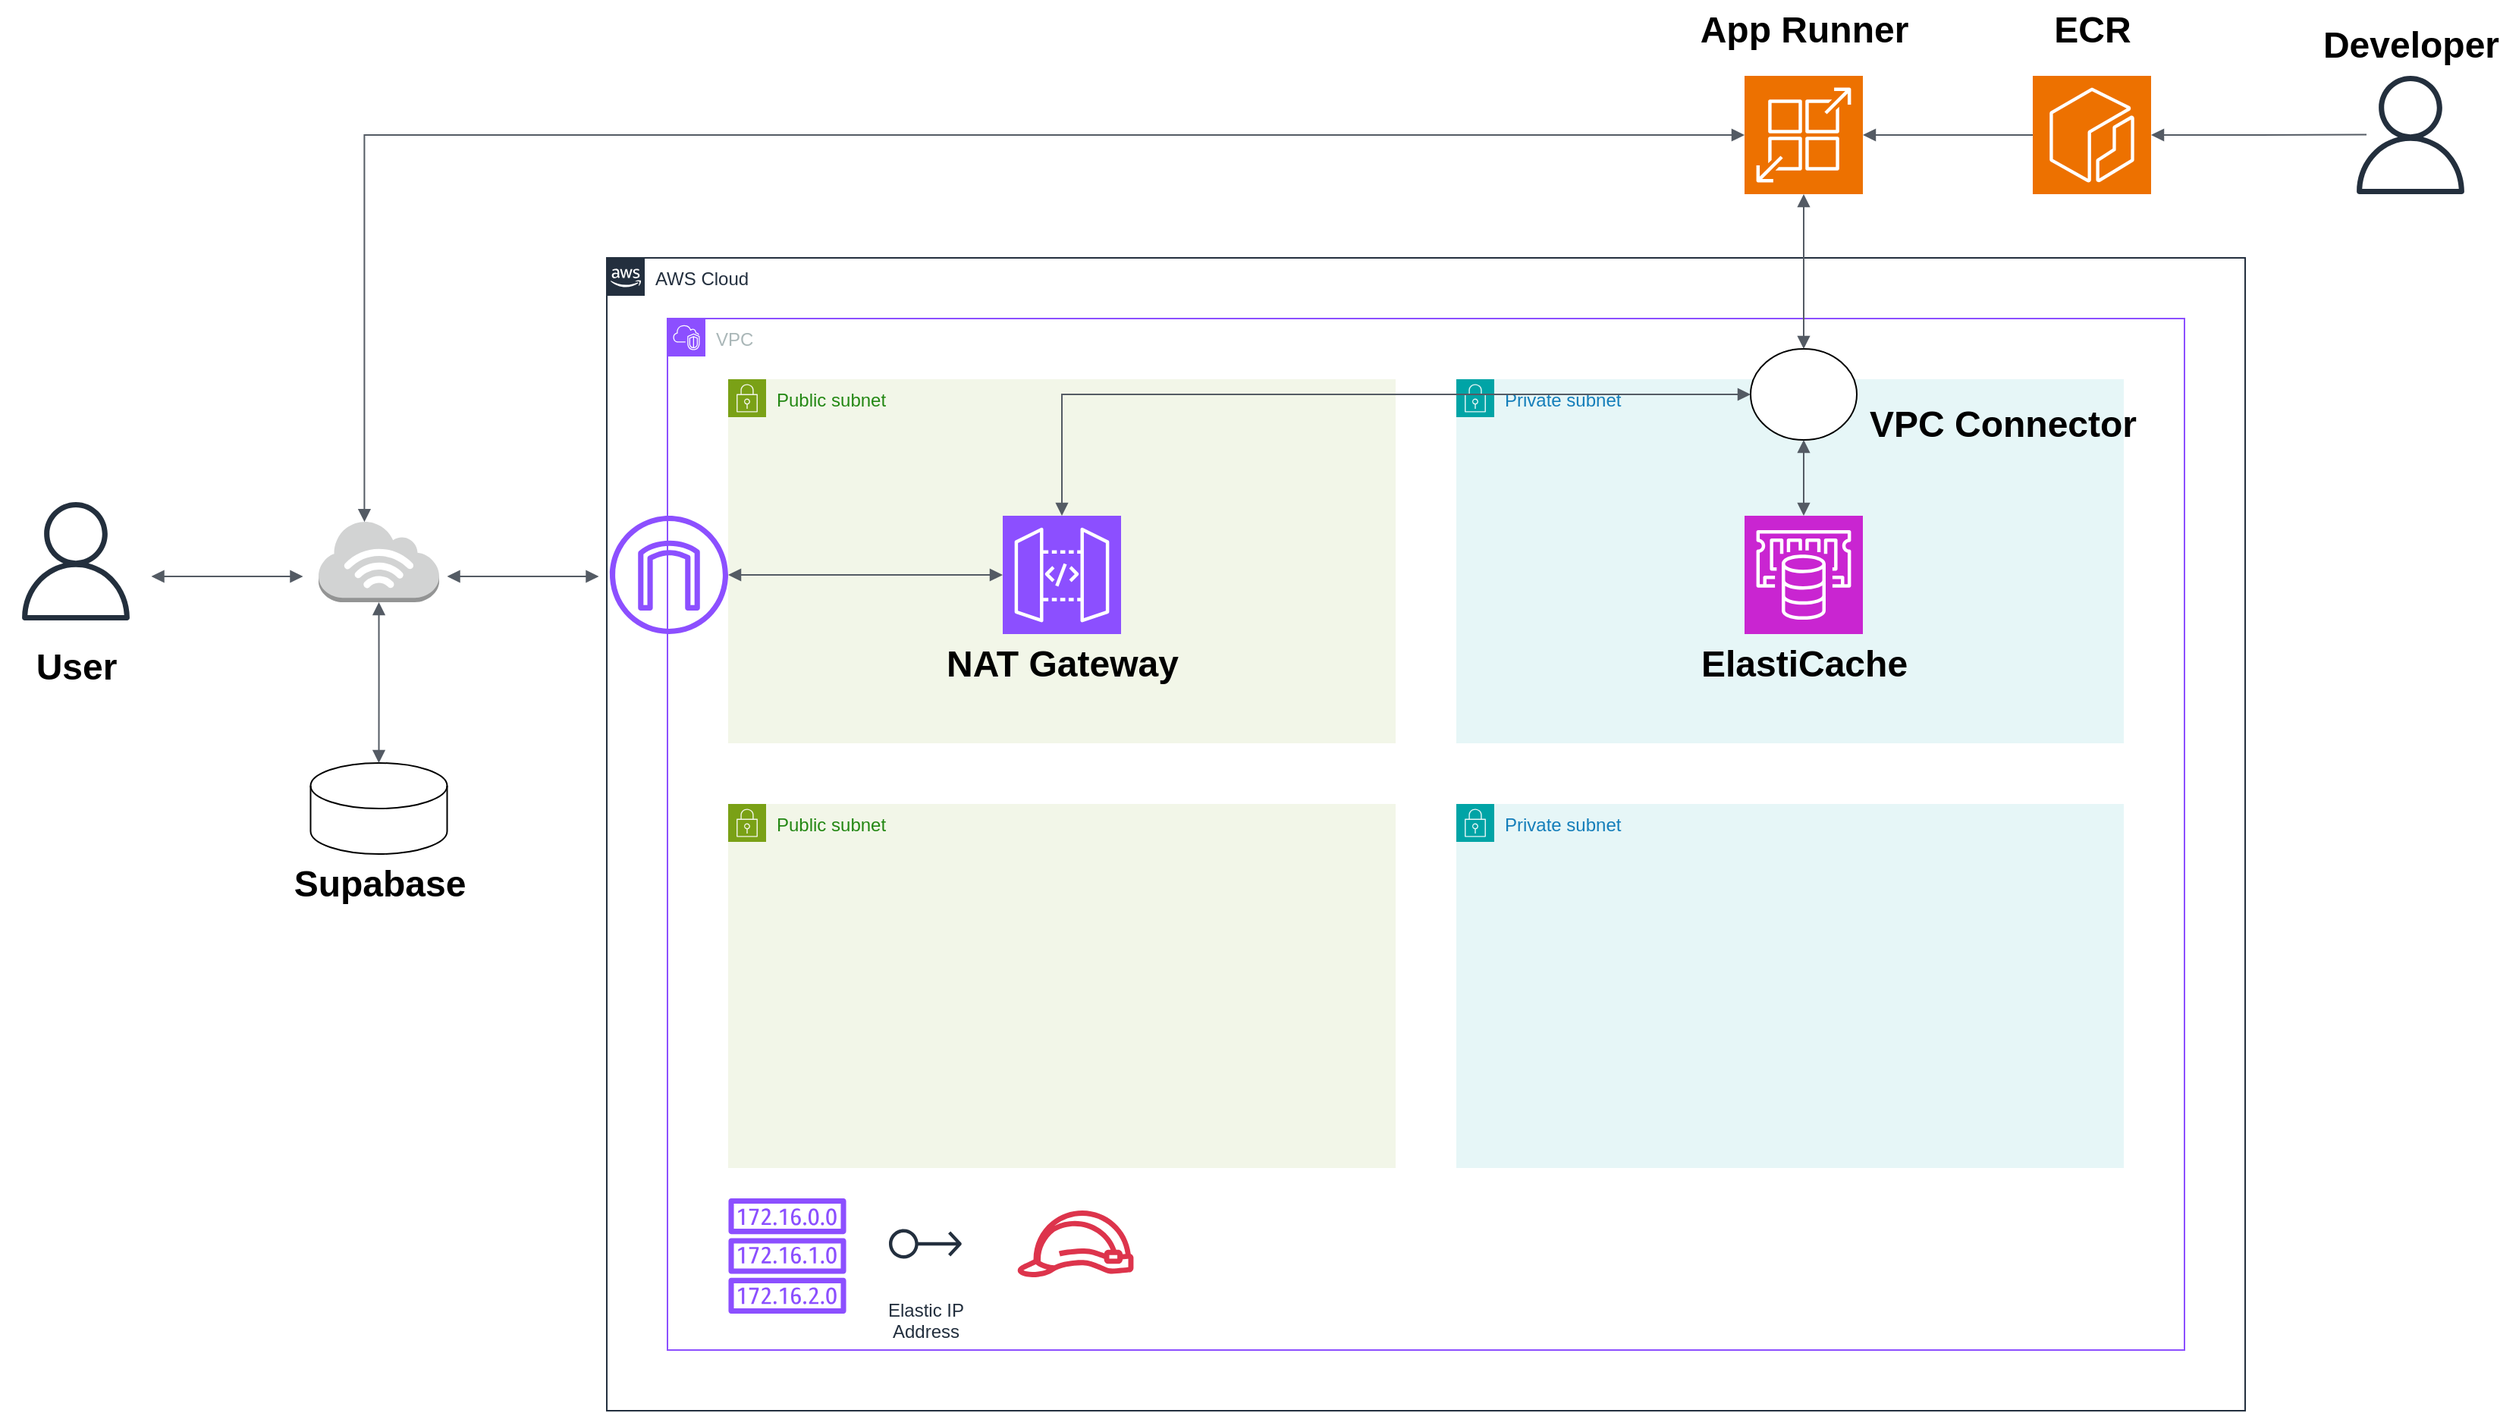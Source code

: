 <mxfile version="24.7.16">
  <diagram id="Ht1M8jgEwFfnCIfOTk4-" name="Page-1">
    <mxGraphModel dx="4392" dy="3310" grid="1" gridSize="10" guides="1" tooltips="1" connect="1" arrows="1" fold="1" page="1" pageScale="1" pageWidth="1169" pageHeight="827" math="0" shadow="0">
      <root>
        <mxCell id="0" />
        <mxCell id="1" parent="0" />
        <mxCell id="UEzPUAAOIrF-is8g5C7q-74" value="AWS Cloud" style="points=[[0,0],[0.25,0],[0.5,0],[0.75,0],[1,0],[1,0.25],[1,0.5],[1,0.75],[1,1],[0.75,1],[0.5,1],[0.25,1],[0,1],[0,0.75],[0,0.5],[0,0.25]];outlineConnect=0;gradientColor=none;html=1;whiteSpace=wrap;fontSize=12;fontStyle=0;shape=mxgraph.aws4.group;grIcon=mxgraph.aws4.group_aws_cloud_alt;strokeColor=#232F3E;fillColor=none;verticalAlign=top;align=left;spacingLeft=30;fontColor=#232F3E;dashed=0;labelBackgroundColor=#ffffff;container=1;pointerEvents=0;collapsible=0;recursiveResize=0;" parent="1" vertex="1">
          <mxGeometry x="40" y="80" width="1080" height="760" as="geometry" />
        </mxCell>
        <mxCell id="g3gq_HhnG7qoFRwAYCXK-2" value="VPC" style="points=[[0,0],[0.25,0],[0.5,0],[0.75,0],[1,0],[1,0.25],[1,0.5],[1,0.75],[1,1],[0.75,1],[0.5,1],[0.25,1],[0,1],[0,0.75],[0,0.5],[0,0.25]];outlineConnect=0;gradientColor=none;html=1;whiteSpace=wrap;fontSize=12;fontStyle=0;container=1;pointerEvents=0;collapsible=0;recursiveResize=0;shape=mxgraph.aws4.group;grIcon=mxgraph.aws4.group_vpc2;strokeColor=#8C4FFF;fillColor=none;verticalAlign=top;align=left;spacingLeft=30;fontColor=#AAB7B8;dashed=0;" vertex="1" parent="1">
          <mxGeometry x="80" y="120" width="1000" height="680" as="geometry" />
        </mxCell>
        <mxCell id="g3gq_HhnG7qoFRwAYCXK-3" value="Public subnet" style="points=[[0,0],[0.25,0],[0.5,0],[0.75,0],[1,0],[1,0.25],[1,0.5],[1,0.75],[1,1],[0.75,1],[0.5,1],[0.25,1],[0,1],[0,0.75],[0,0.5],[0,0.25]];outlineConnect=0;gradientColor=none;html=1;whiteSpace=wrap;fontSize=12;fontStyle=0;container=1;pointerEvents=0;collapsible=0;recursiveResize=0;shape=mxgraph.aws4.group;grIcon=mxgraph.aws4.group_security_group;grStroke=0;strokeColor=#7AA116;fillColor=#F2F6E8;verticalAlign=top;align=left;spacingLeft=30;fontColor=#248814;dashed=0;" vertex="1" parent="g3gq_HhnG7qoFRwAYCXK-2">
          <mxGeometry x="40" y="320" width="440" height="240" as="geometry" />
        </mxCell>
        <mxCell id="g3gq_HhnG7qoFRwAYCXK-4" value="Public subnet" style="points=[[0,0],[0.25,0],[0.5,0],[0.75,0],[1,0],[1,0.25],[1,0.5],[1,0.75],[1,1],[0.75,1],[0.5,1],[0.25,1],[0,1],[0,0.75],[0,0.5],[0,0.25]];outlineConnect=0;gradientColor=none;html=1;whiteSpace=wrap;fontSize=12;fontStyle=0;container=1;pointerEvents=0;collapsible=0;recursiveResize=0;shape=mxgraph.aws4.group;grIcon=mxgraph.aws4.group_security_group;grStroke=0;strokeColor=#7AA116;fillColor=#F2F6E8;verticalAlign=top;align=left;spacingLeft=30;fontColor=#248814;dashed=0;" vertex="1" parent="g3gq_HhnG7qoFRwAYCXK-2">
          <mxGeometry x="40" y="40" width="440" height="240" as="geometry" />
        </mxCell>
        <mxCell id="g3gq_HhnG7qoFRwAYCXK-8" value="" style="sketch=0;points=[[0,0,0],[0.25,0,0],[0.5,0,0],[0.75,0,0],[1,0,0],[0,1,0],[0.25,1,0],[0.5,1,0],[0.75,1,0],[1,1,0],[0,0.25,0],[0,0.5,0],[0,0.75,0],[1,0.25,0],[1,0.5,0],[1,0.75,0]];outlineConnect=0;fontColor=#232F3E;fillColor=#8C4FFF;strokeColor=#ffffff;dashed=0;verticalLabelPosition=bottom;verticalAlign=top;align=center;html=1;fontSize=12;fontStyle=0;aspect=fixed;shape=mxgraph.aws4.resourceIcon;resIcon=mxgraph.aws4.api_gateway;" vertex="1" parent="g3gq_HhnG7qoFRwAYCXK-4">
          <mxGeometry x="181" y="90" width="78" height="78" as="geometry" />
        </mxCell>
        <mxCell id="g3gq_HhnG7qoFRwAYCXK-25" value="NAT Gateway" style="text;strokeColor=none;fillColor=none;html=1;fontSize=24;fontStyle=1;verticalAlign=middle;align=center;" vertex="1" parent="g3gq_HhnG7qoFRwAYCXK-4">
          <mxGeometry x="170" y="168" width="100" height="40" as="geometry" />
        </mxCell>
        <mxCell id="g3gq_HhnG7qoFRwAYCXK-5" value="Private subnet" style="points=[[0,0],[0.25,0],[0.5,0],[0.75,0],[1,0],[1,0.25],[1,0.5],[1,0.75],[1,1],[0.75,1],[0.5,1],[0.25,1],[0,1],[0,0.75],[0,0.5],[0,0.25]];outlineConnect=0;gradientColor=none;html=1;whiteSpace=wrap;fontSize=12;fontStyle=0;container=1;pointerEvents=0;collapsible=0;recursiveResize=0;shape=mxgraph.aws4.group;grIcon=mxgraph.aws4.group_security_group;grStroke=0;strokeColor=#00A4A6;fillColor=#E6F6F7;verticalAlign=top;align=left;spacingLeft=30;fontColor=#147EBA;dashed=0;" vertex="1" parent="g3gq_HhnG7qoFRwAYCXK-2">
          <mxGeometry x="520" y="40" width="440" height="240" as="geometry" />
        </mxCell>
        <mxCell id="g3gq_HhnG7qoFRwAYCXK-9" value="" style="sketch=0;points=[[0,0,0],[0.25,0,0],[0.5,0,0],[0.75,0,0],[1,0,0],[0,1,0],[0.25,1,0],[0.5,1,0],[0.75,1,0],[1,1,0],[0,0.25,0],[0,0.5,0],[0,0.75,0],[1,0.25,0],[1,0.5,0],[1,0.75,0]];outlineConnect=0;fontColor=#232F3E;fillColor=#C925D1;strokeColor=#ffffff;dashed=0;verticalLabelPosition=bottom;verticalAlign=top;align=center;html=1;fontSize=12;fontStyle=0;aspect=fixed;shape=mxgraph.aws4.resourceIcon;resIcon=mxgraph.aws4.elasticache;" vertex="1" parent="g3gq_HhnG7qoFRwAYCXK-5">
          <mxGeometry x="190" y="90" width="78" height="78" as="geometry" />
        </mxCell>
        <mxCell id="g3gq_HhnG7qoFRwAYCXK-26" value="ElastiCache" style="text;strokeColor=none;fillColor=none;html=1;fontSize=24;fontStyle=1;verticalAlign=middle;align=center;" vertex="1" parent="g3gq_HhnG7qoFRwAYCXK-5">
          <mxGeometry x="179" y="168" width="100" height="40" as="geometry" />
        </mxCell>
        <mxCell id="g3gq_HhnG7qoFRwAYCXK-37" value="VPC Connector" style="text;strokeColor=none;fillColor=none;html=1;fontSize=24;fontStyle=1;verticalAlign=middle;align=center;" vertex="1" parent="g3gq_HhnG7qoFRwAYCXK-5">
          <mxGeometry x="310" y="10" width="100" height="40" as="geometry" />
        </mxCell>
        <mxCell id="g3gq_HhnG7qoFRwAYCXK-6" value="Private subnet" style="points=[[0,0],[0.25,0],[0.5,0],[0.75,0],[1,0],[1,0.25],[1,0.5],[1,0.75],[1,1],[0.75,1],[0.5,1],[0.25,1],[0,1],[0,0.75],[0,0.5],[0,0.25]];outlineConnect=0;gradientColor=none;html=1;whiteSpace=wrap;fontSize=12;fontStyle=0;container=1;pointerEvents=0;collapsible=0;recursiveResize=0;shape=mxgraph.aws4.group;grIcon=mxgraph.aws4.group_security_group;grStroke=0;strokeColor=#00A4A6;fillColor=#E6F6F7;verticalAlign=top;align=left;spacingLeft=30;fontColor=#147EBA;dashed=0;" vertex="1" parent="g3gq_HhnG7qoFRwAYCXK-2">
          <mxGeometry x="520" y="320" width="440" height="240" as="geometry" />
        </mxCell>
        <mxCell id="g3gq_HhnG7qoFRwAYCXK-10" value="" style="sketch=0;outlineConnect=0;fontColor=#232F3E;gradientColor=none;fillColor=#8C4FFF;strokeColor=none;dashed=0;verticalLabelPosition=bottom;verticalAlign=top;align=center;html=1;fontSize=12;fontStyle=0;aspect=fixed;pointerEvents=1;shape=mxgraph.aws4.route_table;" vertex="1" parent="g3gq_HhnG7qoFRwAYCXK-2">
          <mxGeometry x="40" y="580" width="78" height="76" as="geometry" />
        </mxCell>
        <mxCell id="g3gq_HhnG7qoFRwAYCXK-13" value="Elastic IP&#xa;Address" style="sketch=0;outlineConnect=0;fontColor=#232F3E;gradientColor=none;strokeColor=#232F3E;fillColor=#ffffff;dashed=0;verticalLabelPosition=bottom;verticalAlign=top;align=center;html=1;fontSize=12;fontStyle=0;aspect=fixed;shape=mxgraph.aws4.resourceIcon;resIcon=mxgraph.aws4.elastic_ip_address;" vertex="1" parent="g3gq_HhnG7qoFRwAYCXK-2">
          <mxGeometry x="140" y="580" width="60" height="60" as="geometry" />
        </mxCell>
        <mxCell id="g3gq_HhnG7qoFRwAYCXK-15" value="" style="sketch=0;outlineConnect=0;fontColor=#232F3E;gradientColor=none;fillColor=#DD344C;strokeColor=none;dashed=0;verticalLabelPosition=bottom;verticalAlign=top;align=center;html=1;fontSize=12;fontStyle=0;aspect=fixed;pointerEvents=1;shape=mxgraph.aws4.role;" vertex="1" parent="g3gq_HhnG7qoFRwAYCXK-2">
          <mxGeometry x="230" y="588" width="78" height="44" as="geometry" />
        </mxCell>
        <mxCell id="g3gq_HhnG7qoFRwAYCXK-11" value="" style="sketch=0;outlineConnect=0;fontColor=#232F3E;gradientColor=none;fillColor=#8C4FFF;strokeColor=none;dashed=0;verticalLabelPosition=bottom;verticalAlign=top;align=center;html=1;fontSize=12;fontStyle=0;aspect=fixed;pointerEvents=1;shape=mxgraph.aws4.internet_gateway;" vertex="1" parent="g3gq_HhnG7qoFRwAYCXK-2">
          <mxGeometry x="-38" y="130" width="78" height="78" as="geometry" />
        </mxCell>
        <mxCell id="g3gq_HhnG7qoFRwAYCXK-48" value="" style="edgeStyle=orthogonalEdgeStyle;html=1;endArrow=block;elbow=vertical;startArrow=block;startFill=1;endFill=1;strokeColor=#545B64;rounded=0;entryX=0;entryY=0.5;entryDx=0;entryDy=0;entryPerimeter=0;" edge="1" parent="g3gq_HhnG7qoFRwAYCXK-2" source="g3gq_HhnG7qoFRwAYCXK-11" target="g3gq_HhnG7qoFRwAYCXK-8">
          <mxGeometry width="100" relative="1" as="geometry">
            <mxPoint x="370" y="320" as="sourcePoint" />
            <mxPoint x="470" y="320" as="targetPoint" />
          </mxGeometry>
        </mxCell>
        <mxCell id="g3gq_HhnG7qoFRwAYCXK-7" value="" style="sketch=0;points=[[0,0,0],[0.25,0,0],[0.5,0,0],[0.75,0,0],[1,0,0],[0,1,0],[0.25,1,0],[0.5,1,0],[0.75,1,0],[1,1,0],[0,0.25,0],[0,0.5,0],[0,0.75,0],[1,0.25,0],[1,0.5,0],[1,0.75,0]];outlineConnect=0;fontColor=#232F3E;fillColor=#ED7100;strokeColor=#ffffff;dashed=0;verticalLabelPosition=bottom;verticalAlign=top;align=center;html=1;fontSize=12;fontStyle=0;aspect=fixed;shape=mxgraph.aws4.resourceIcon;resIcon=mxgraph.aws4.app_runner;" vertex="1" parent="1">
          <mxGeometry x="790" y="-40" width="78" height="78" as="geometry" />
        </mxCell>
        <mxCell id="g3gq_HhnG7qoFRwAYCXK-14" value="" style="sketch=0;points=[[0,0,0],[0.25,0,0],[0.5,0,0],[0.75,0,0],[1,0,0],[0,1,0],[0.25,1,0],[0.5,1,0],[0.75,1,0],[1,1,0],[0,0.25,0],[0,0.5,0],[0,0.75,0],[1,0.25,0],[1,0.5,0],[1,0.75,0]];outlineConnect=0;fontColor=#232F3E;fillColor=#ED7100;strokeColor=#ffffff;dashed=0;verticalLabelPosition=bottom;verticalAlign=top;align=center;html=1;fontSize=12;fontStyle=0;aspect=fixed;shape=mxgraph.aws4.resourceIcon;resIcon=mxgraph.aws4.ecr;" vertex="1" parent="1">
          <mxGeometry x="980" y="-40" width="78" height="78" as="geometry" />
        </mxCell>
        <mxCell id="g3gq_HhnG7qoFRwAYCXK-17" value="" style="sketch=0;outlineConnect=0;fontColor=#232F3E;gradientColor=none;fillColor=#232F3D;strokeColor=none;dashed=0;verticalLabelPosition=bottom;verticalAlign=top;align=center;html=1;fontSize=12;fontStyle=0;aspect=fixed;pointerEvents=1;shape=mxgraph.aws4.user;" vertex="1" parent="1">
          <mxGeometry x="-349" y="241" width="78" height="78" as="geometry" />
        </mxCell>
        <mxCell id="g3gq_HhnG7qoFRwAYCXK-24" value="" style="edgeStyle=orthogonalEdgeStyle;html=1;endArrow=block;elbow=vertical;startArrow=none;endFill=1;strokeColor=#545B64;rounded=0;entryX=1;entryY=0.5;entryDx=0;entryDy=0;entryPerimeter=0;exitX=0;exitY=0.5;exitDx=0;exitDy=0;exitPerimeter=0;" edge="1" parent="1" source="g3gq_HhnG7qoFRwAYCXK-14" target="g3gq_HhnG7qoFRwAYCXK-7">
          <mxGeometry width="100" relative="1" as="geometry">
            <mxPoint x="920" y="30" as="sourcePoint" />
            <mxPoint x="800" y="299" as="targetPoint" />
          </mxGeometry>
        </mxCell>
        <mxCell id="g3gq_HhnG7qoFRwAYCXK-27" value="App Runner" style="text;strokeColor=none;fillColor=none;html=1;fontSize=24;fontStyle=1;verticalAlign=middle;align=center;" vertex="1" parent="1">
          <mxGeometry x="779" y="-90" width="100" height="40" as="geometry" />
        </mxCell>
        <mxCell id="g3gq_HhnG7qoFRwAYCXK-29" value="ECR" style="text;strokeColor=none;fillColor=none;html=1;fontSize=24;fontStyle=1;verticalAlign=middle;align=center;" vertex="1" parent="1">
          <mxGeometry x="969" y="-90" width="100" height="40" as="geometry" />
        </mxCell>
        <mxCell id="g3gq_HhnG7qoFRwAYCXK-30" value="" style="sketch=0;outlineConnect=0;fontColor=#232F3E;gradientColor=none;fillColor=#232F3D;strokeColor=none;dashed=0;verticalLabelPosition=bottom;verticalAlign=top;align=center;html=1;fontSize=12;fontStyle=0;aspect=fixed;pointerEvents=1;shape=mxgraph.aws4.user;" vertex="1" parent="1">
          <mxGeometry x="1190" y="-40" width="78" height="78" as="geometry" />
        </mxCell>
        <mxCell id="g3gq_HhnG7qoFRwAYCXK-32" value="" style="edgeStyle=orthogonalEdgeStyle;html=1;endArrow=none;elbow=vertical;startArrow=block;startFill=1;strokeColor=#545B64;rounded=0;exitX=1;exitY=0.5;exitDx=0;exitDy=0;exitPerimeter=0;" edge="1" parent="1" source="g3gq_HhnG7qoFRwAYCXK-14">
          <mxGeometry width="100" relative="1" as="geometry">
            <mxPoint x="1100" y="-1.28" as="sourcePoint" />
            <mxPoint x="1200" y="-1.28" as="targetPoint" />
          </mxGeometry>
        </mxCell>
        <mxCell id="g3gq_HhnG7qoFRwAYCXK-33" value="Developer" style="text;strokeColor=none;fillColor=none;html=1;fontSize=24;fontStyle=1;verticalAlign=middle;align=center;" vertex="1" parent="1">
          <mxGeometry x="1179" y="-80" width="100" height="40" as="geometry" />
        </mxCell>
        <mxCell id="g3gq_HhnG7qoFRwAYCXK-34" value="User" style="text;strokeColor=none;fillColor=none;html=1;fontSize=24;fontStyle=1;verticalAlign=middle;align=center;" vertex="1" parent="1">
          <mxGeometry x="-360" y="330" width="100" height="40" as="geometry" />
        </mxCell>
        <mxCell id="g3gq_HhnG7qoFRwAYCXK-35" value="" style="ellipse;whiteSpace=wrap;html=1;" vertex="1" parent="1">
          <mxGeometry x="794" y="140" width="70" height="60" as="geometry" />
        </mxCell>
        <mxCell id="g3gq_HhnG7qoFRwAYCXK-38" value="" style="outlineConnect=0;dashed=0;verticalLabelPosition=bottom;verticalAlign=top;align=center;html=1;shape=mxgraph.aws3.internet_3;fillColor=#D2D3D3;gradientColor=none;" vertex="1" parent="1">
          <mxGeometry x="-150" y="253" width="79.5" height="54" as="geometry" />
        </mxCell>
        <mxCell id="g3gq_HhnG7qoFRwAYCXK-41" value="" style="shape=cylinder3;whiteSpace=wrap;html=1;boundedLbl=1;backgroundOutline=1;size=15;" vertex="1" parent="1">
          <mxGeometry x="-155.25" y="413" width="90" height="60" as="geometry" />
        </mxCell>
        <mxCell id="g3gq_HhnG7qoFRwAYCXK-42" value="Supabase" style="text;strokeColor=none;fillColor=none;html=1;fontSize=24;fontStyle=1;verticalAlign=middle;align=center;" vertex="1" parent="1">
          <mxGeometry x="-160.25" y="473" width="100" height="40" as="geometry" />
        </mxCell>
        <mxCell id="g3gq_HhnG7qoFRwAYCXK-43" value="" style="edgeStyle=orthogonalEdgeStyle;html=1;endArrow=block;elbow=vertical;startArrow=block;startFill=1;endFill=1;strokeColor=#545B64;rounded=0;exitX=0.5;exitY=0;exitDx=0;exitDy=0;exitPerimeter=0;" edge="1" parent="1" source="g3gq_HhnG7qoFRwAYCXK-41" target="g3gq_HhnG7qoFRwAYCXK-38">
          <mxGeometry width="100" relative="1" as="geometry">
            <mxPoint x="-165.5" y="380" as="sourcePoint" />
            <mxPoint x="-65.5" y="380" as="targetPoint" />
          </mxGeometry>
        </mxCell>
        <mxCell id="g3gq_HhnG7qoFRwAYCXK-44" value="" style="edgeStyle=orthogonalEdgeStyle;html=1;endArrow=block;elbow=vertical;startArrow=block;startFill=1;endFill=1;strokeColor=#545B64;rounded=0;entryX=0;entryY=0.5;entryDx=0;entryDy=0;entryPerimeter=0;exitX=0.38;exitY=0.02;exitDx=0;exitDy=0;exitPerimeter=0;" edge="1" parent="1" source="g3gq_HhnG7qoFRwAYCXK-38" target="g3gq_HhnG7qoFRwAYCXK-7">
          <mxGeometry width="100" relative="1" as="geometry">
            <mxPoint x="270" y="300" as="sourcePoint" />
            <mxPoint x="370" y="300" as="targetPoint" />
            <Array as="points">
              <mxPoint x="-120" y="-1" />
            </Array>
          </mxGeometry>
        </mxCell>
        <mxCell id="g3gq_HhnG7qoFRwAYCXK-45" value="" style="edgeStyle=orthogonalEdgeStyle;html=1;endArrow=block;elbow=vertical;startArrow=block;startFill=1;endFill=1;strokeColor=#545B64;rounded=0;entryX=0.5;entryY=1;entryDx=0;entryDy=0;entryPerimeter=0;exitX=0.5;exitY=0;exitDx=0;exitDy=0;" edge="1" parent="1" source="g3gq_HhnG7qoFRwAYCXK-35" target="g3gq_HhnG7qoFRwAYCXK-7">
          <mxGeometry width="100" relative="1" as="geometry">
            <mxPoint x="270" y="300" as="sourcePoint" />
            <mxPoint x="370" y="300" as="targetPoint" />
          </mxGeometry>
        </mxCell>
        <mxCell id="g3gq_HhnG7qoFRwAYCXK-46" value="" style="edgeStyle=orthogonalEdgeStyle;html=1;endArrow=block;elbow=vertical;startArrow=block;startFill=1;endFill=1;strokeColor=#545B64;rounded=0;entryX=0.5;entryY=1;entryDx=0;entryDy=0;exitX=0.5;exitY=0;exitDx=0;exitDy=0;exitPerimeter=0;" edge="1" parent="1" source="g3gq_HhnG7qoFRwAYCXK-9" target="g3gq_HhnG7qoFRwAYCXK-35">
          <mxGeometry width="100" relative="1" as="geometry">
            <mxPoint x="270" y="300" as="sourcePoint" />
            <mxPoint x="370" y="300" as="targetPoint" />
          </mxGeometry>
        </mxCell>
        <mxCell id="g3gq_HhnG7qoFRwAYCXK-47" value="" style="edgeStyle=orthogonalEdgeStyle;html=1;endArrow=block;elbow=vertical;startArrow=block;startFill=1;endFill=1;strokeColor=#545B64;rounded=0;exitX=0.5;exitY=0;exitDx=0;exitDy=0;exitPerimeter=0;entryX=0;entryY=0.5;entryDx=0;entryDy=0;" edge="1" parent="1" source="g3gq_HhnG7qoFRwAYCXK-8" target="g3gq_HhnG7qoFRwAYCXK-35">
          <mxGeometry width="100" relative="1" as="geometry">
            <mxPoint x="450" y="440" as="sourcePoint" />
            <mxPoint x="550" y="440" as="targetPoint" />
          </mxGeometry>
        </mxCell>
        <mxCell id="g3gq_HhnG7qoFRwAYCXK-50" value="" style="edgeStyle=orthogonalEdgeStyle;html=1;endArrow=block;elbow=vertical;startArrow=block;startFill=1;endFill=1;strokeColor=#545B64;rounded=0;" edge="1" parent="1">
          <mxGeometry width="100" relative="1" as="geometry">
            <mxPoint x="-260.25" y="290" as="sourcePoint" />
            <mxPoint x="-160.25" y="290" as="targetPoint" />
          </mxGeometry>
        </mxCell>
        <mxCell id="g3gq_HhnG7qoFRwAYCXK-53" value="" style="edgeStyle=orthogonalEdgeStyle;html=1;endArrow=block;elbow=vertical;startArrow=block;startFill=1;endFill=1;strokeColor=#545B64;rounded=0;" edge="1" parent="1">
          <mxGeometry width="100" relative="1" as="geometry">
            <mxPoint x="-65.25" y="290" as="sourcePoint" />
            <mxPoint x="34.75" y="290" as="targetPoint" />
          </mxGeometry>
        </mxCell>
      </root>
    </mxGraphModel>
  </diagram>
</mxfile>
